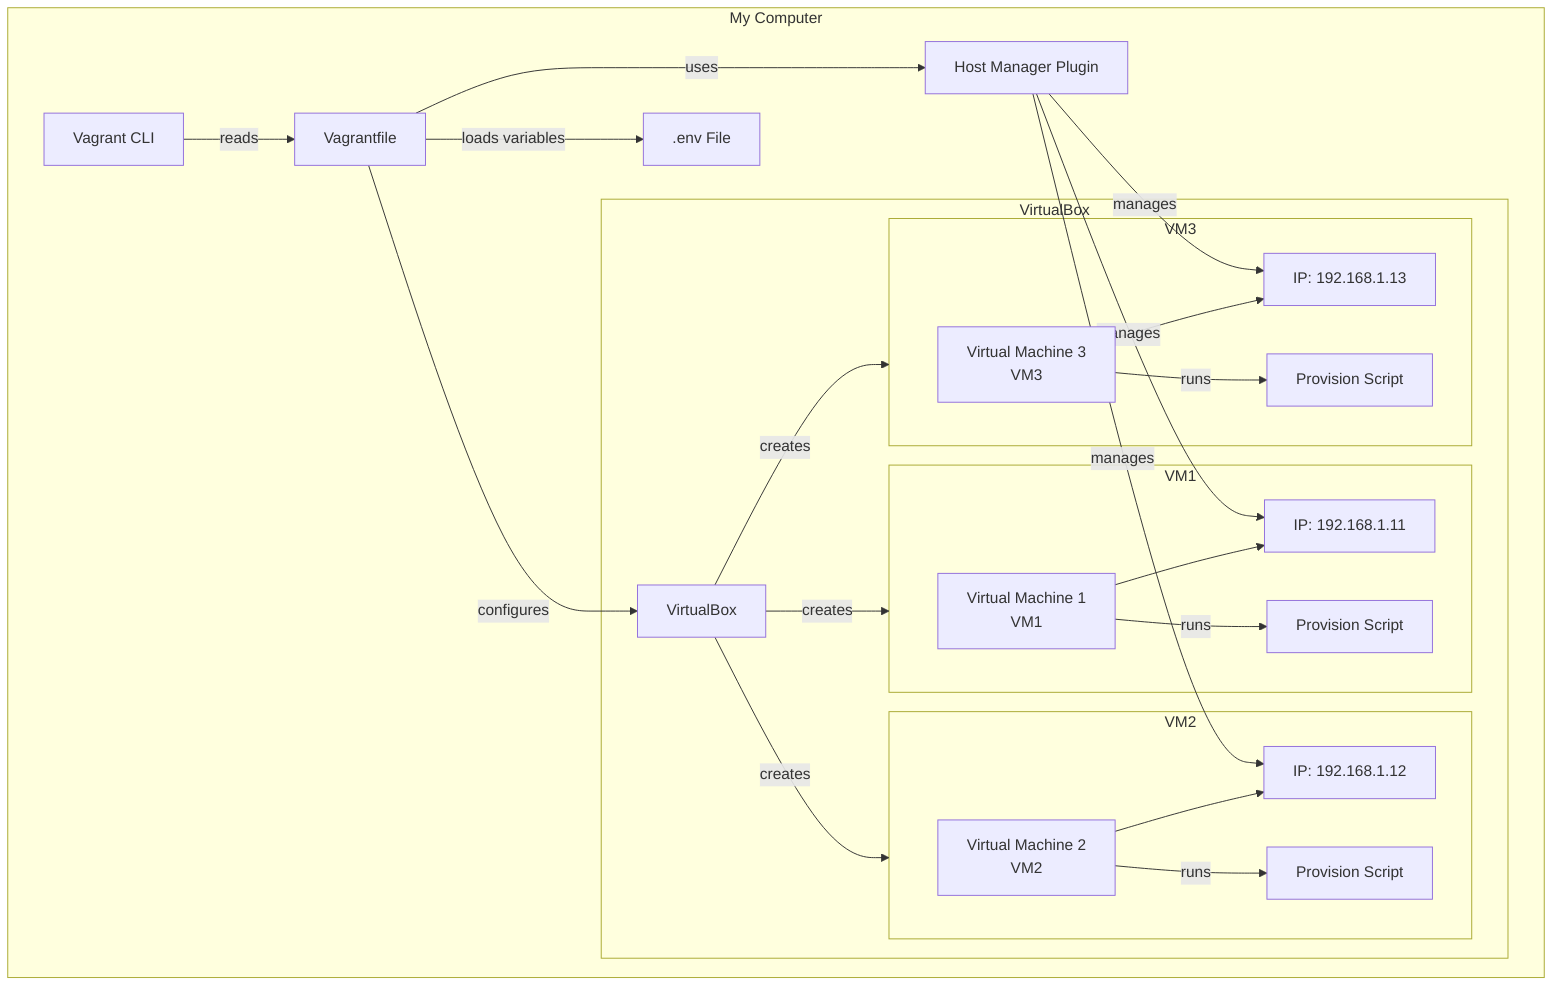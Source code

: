 flowchart TD
    subgraph My Computer
        vagrant["Vagrant CLI"]
        vfile["Vagrantfile"]
        dotenv[".env File"]
        hostmanager["Host Manager Plugin"]
        
        subgraph VirtualBox
            vbox["VirtualBox"]
            
            subgraph VM1
                vm1["Virtual Machine 1<br/>VM1"]
                vm1_ip["IP: 192.168.1.11"]
                vm1_prov["Provision Script"]
            end
            
            subgraph VM2
                vm2["Virtual Machine 2<br/>VM2"]
                vm2_ip["IP: 192.168.1.12"]
                vm2_prov["Provision Script"]
            end
            
            subgraph VM3
                vm3["Virtual Machine 3<br/>VM3"]
                vm3_ip["IP: 192.168.1.13"]
                vm3_prov["Provision Script"]
            end
        end
    end

    %% Relationships
    vagrant -->|"reads"| vfile
    vfile -->|"loads variables"| dotenv
    vfile -->|"configures"| vbox
    vfile -->|"uses"| hostmanager
    
    vbox -->|"creates"| VM1
    vbox -->|"creates"| VM2
    vbox -->|"creates"| VM3
    
    vm1 --> vm1_ip
    vm2 --> vm2_ip
    vm3 --> vm3_ip
    
    vm1 -->|"runs"| vm1_prov
    vm2 -->|"runs"| vm2_prov
    vm3 -->|"runs"| vm3_prov
    

    hostmanager -->|"manages"| vm1_ip
    hostmanager -->|"manages"| vm2_ip
    hostmanager -->|"manages"| vm3_ip